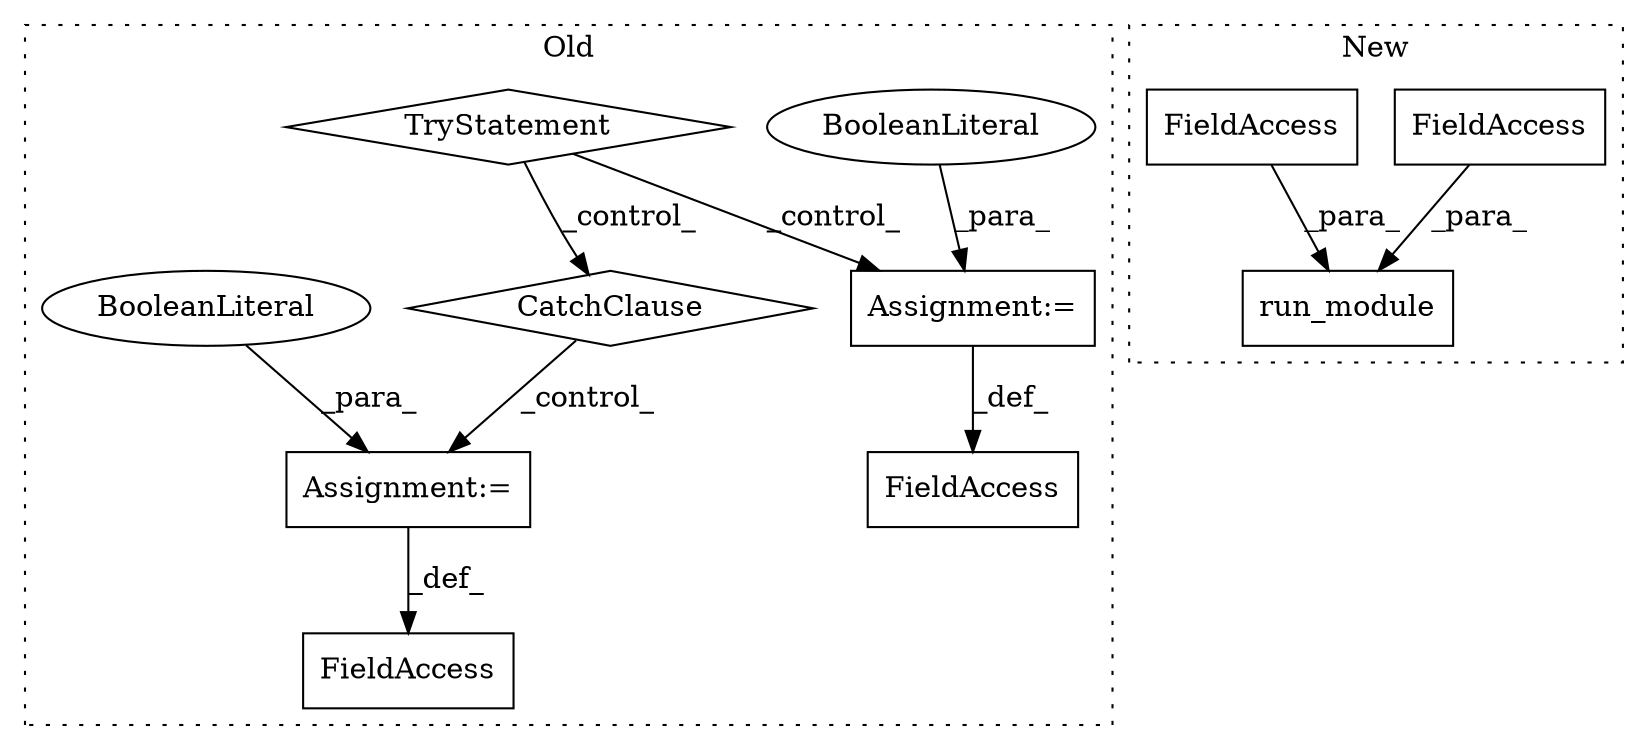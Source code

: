 digraph G {
subgraph cluster0 {
1 [label="TryStatement" a="54" s="189" l="4" shape="diamond"];
5 [label="CatchClause" a="12" s="229,263" l="11,2" shape="diamond"];
6 [label="Assignment:=" a="7" s="215" l="1" shape="box"];
7 [label="FieldAccess" a="22" s="201" l="14" shape="box"];
8 [label="BooleanLiteral" a="9" s="216" l="4" shape="ellipse"];
9 [label="Assignment:=" a="7" s="287" l="1" shape="box"];
10 [label="FieldAccess" a="22" s="273" l="14" shape="box"];
11 [label="BooleanLiteral" a="9" s="288" l="5" shape="ellipse"];
label = "Old";
style="dotted";
}
subgraph cluster1 {
2 [label="run_module" a="32" s="937,965" l="11,1" shape="box"];
3 [label="FieldAccess" a="22" s="948" l="8" shape="box"];
4 [label="FieldAccess" a="22" s="957" l="8" shape="box"];
label = "New";
style="dotted";
}
1 -> 5 [label="_control_"];
1 -> 6 [label="_control_"];
3 -> 2 [label="_para_"];
4 -> 2 [label="_para_"];
5 -> 9 [label="_control_"];
6 -> 7 [label="_def_"];
8 -> 6 [label="_para_"];
9 -> 10 [label="_def_"];
11 -> 9 [label="_para_"];
}